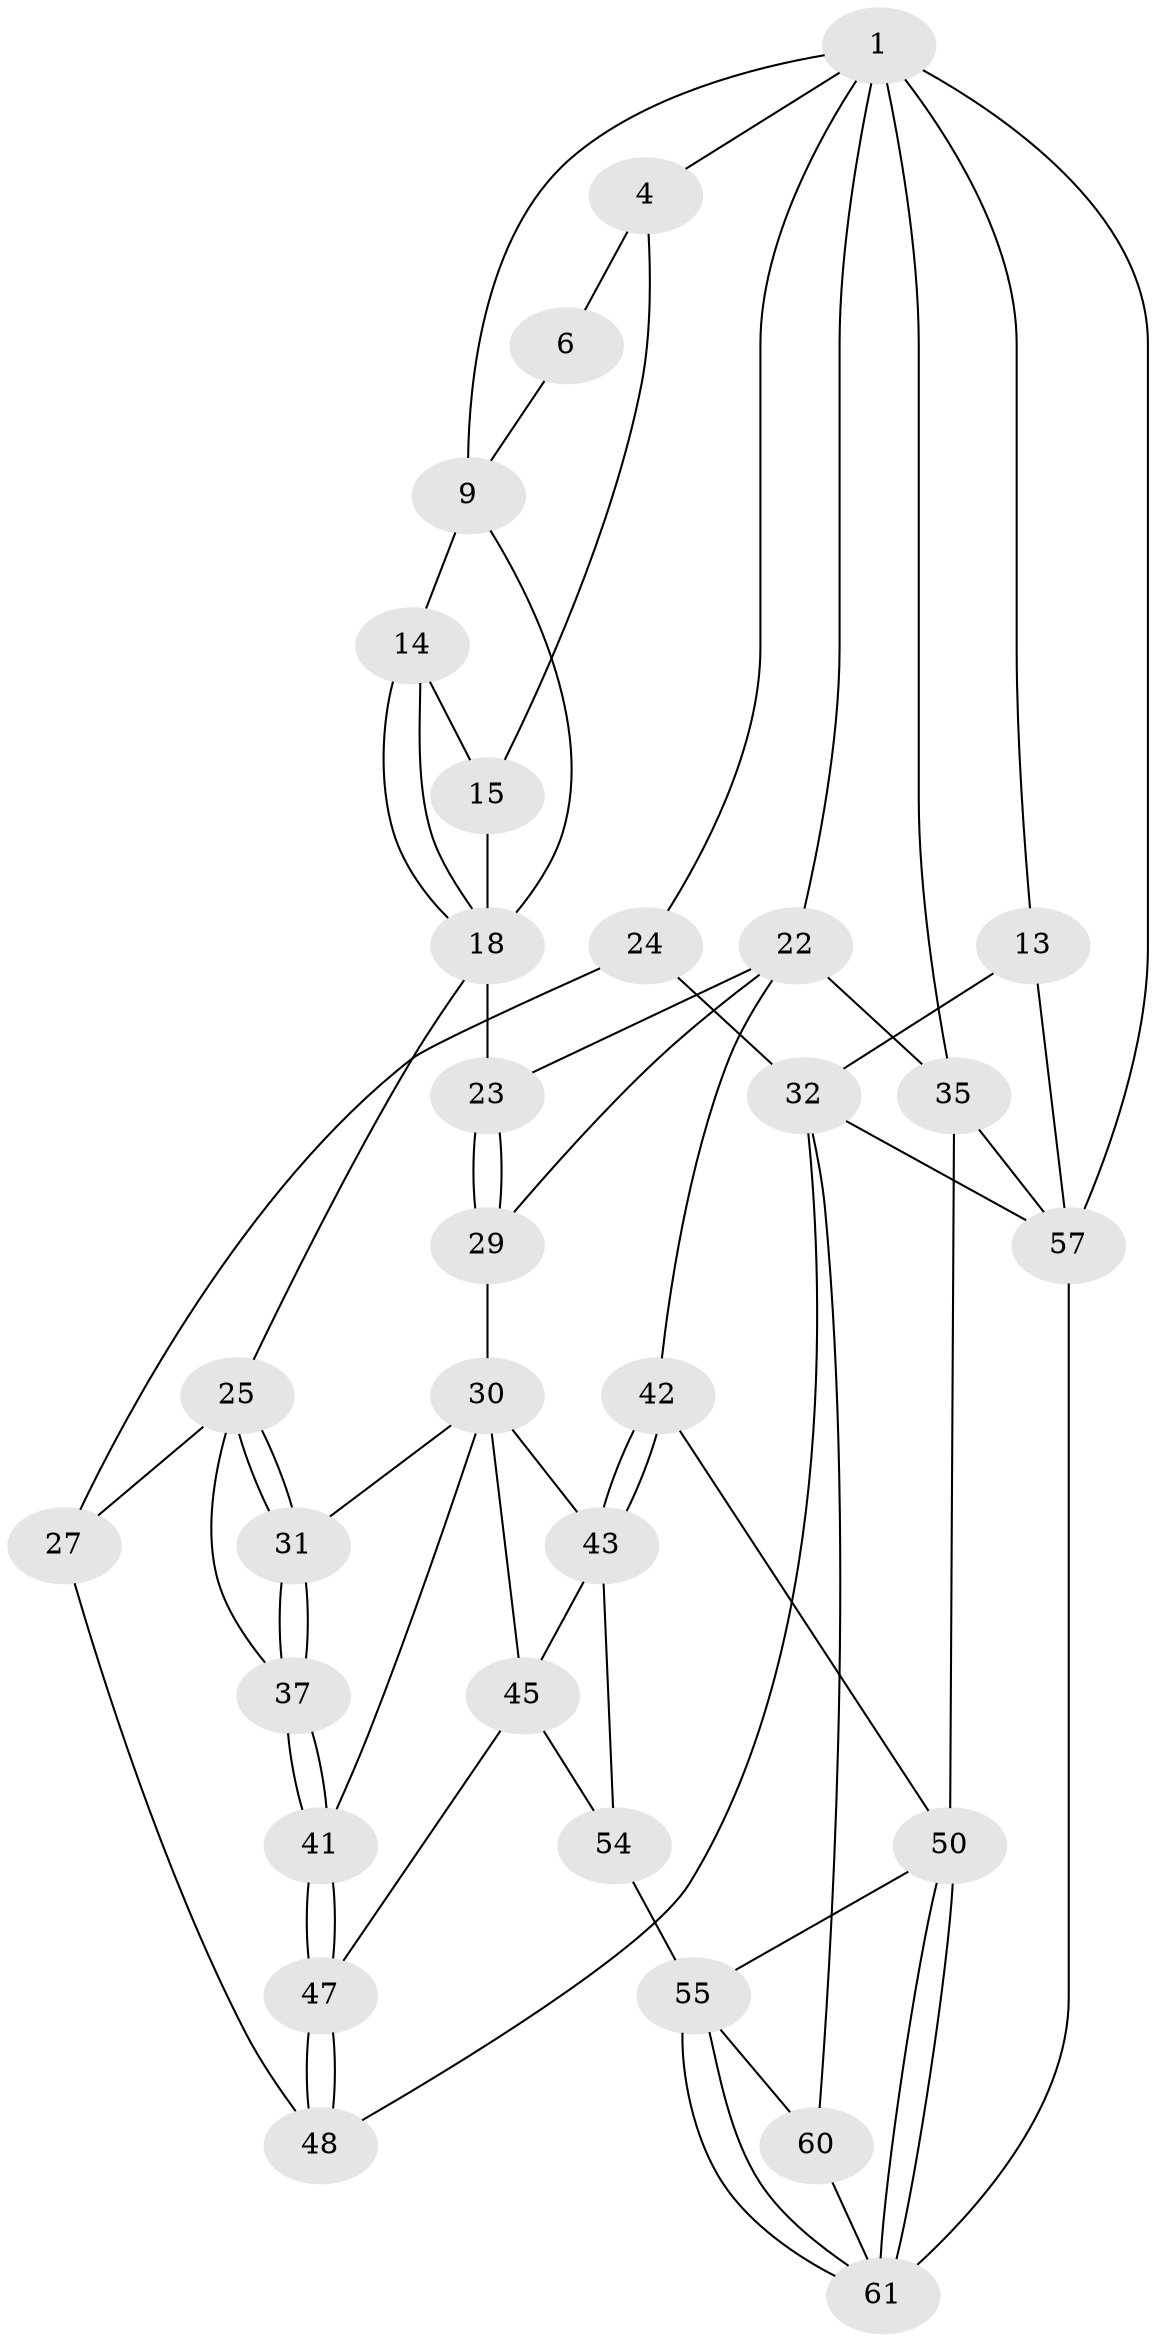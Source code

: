 // original degree distribution, {3: 0.04838709677419355, 6: 0.24193548387096775, 5: 0.46774193548387094, 4: 0.24193548387096775}
// Generated by graph-tools (version 1.1) at 2025/16/03/09/25 04:16:47]
// undirected, 31 vertices, 67 edges
graph export_dot {
graph [start="1"]
  node [color=gray90,style=filled];
  1 [pos="+0.5329959787950754+0",super="+2+7"];
  4 [pos="+0.3268007347441175+0.13954968364302422",super="+5"];
  6 [pos="+0.5225013282386838+0"];
  9 [pos="+0.73936788245847+0.13675850087378363",super="+10"];
  13 [pos="+0+0",super="+33"];
  14 [pos="+0.5796598871927215+0.1490687139061888"];
  15 [pos="+0.5098050794529565+0.14841062100561442",super="+16"];
  18 [pos="+0.5347770547645085+0.2654648765769914",super="+20+19"];
  22 [pos="+0.8908544558187734+0.37141995362305014",super="+34"];
  23 [pos="+0.6971233863498307+0.42628862946964546"];
  24 [pos="+0.18312753527137998+0.3059548657014781",super="+28"];
  25 [pos="+0.4134517282204765+0.40575363638295436",super="+26"];
  27 [pos="+0.15612681565281722+0.5341006396785448",super="+46"];
  29 [pos="+0.6513435264307735+0.48360804585491074"];
  30 [pos="+0.6241076896405209+0.5027287140073046",super="+39"];
  31 [pos="+0.5000469560899993+0.48108107739275524"];
  32 [pos="+0.04883813371115902+0.5275277253779337",super="+52"];
  35 [pos="+1+0.47327328847264544",super="+49"];
  37 [pos="+0.44503433556335786+0.6292178791903321"];
  41 [pos="+0.49563912795118986+0.7004996475627063"];
  42 [pos="+0.7964300518679199+0.7038445989003063"];
  43 [pos="+0.7173884971972663+0.6727749507403351",super="+44"];
  45 [pos="+0.6078457026111712+0.7151530293534677",super="+53"];
  47 [pos="+0.496980959366136+0.7942850640463058"];
  48 [pos="+0.29534142036696864+0.9216849268200621"];
  50 [pos="+0.9621506094790788+0.8290954619292714",super="+51"];
  54 [pos="+0.6273168283733662+0.8363052975583215"];
  55 [pos="+0.7120565940467559+0.8672553653512476",super="+56"];
  57 [pos="+1+1",super="+58"];
  60 [pos="+0.5485152529459507+1"];
  61 [pos="+0.8576373856926258+1",super="+62"];
  1 -- 24;
  1 -- 4;
  1 -- 13 [weight=2];
  1 -- 35;
  1 -- 22;
  1 -- 9;
  1 -- 57;
  4 -- 6;
  4 -- 15 [weight=2];
  6 -- 9;
  9 -- 18;
  9 -- 14;
  13 -- 57 [weight=2];
  13 -- 32;
  14 -- 15;
  14 -- 18;
  14 -- 18;
  15 -- 18;
  18 -- 23;
  18 -- 25;
  22 -- 23;
  22 -- 42;
  22 -- 35;
  22 -- 29;
  23 -- 29;
  23 -- 29;
  24 -- 32;
  24 -- 27;
  25 -- 31;
  25 -- 31;
  25 -- 27 [weight=2];
  25 -- 37;
  27 -- 48;
  29 -- 30;
  30 -- 31;
  30 -- 41;
  30 -- 43;
  30 -- 45;
  31 -- 37;
  31 -- 37;
  32 -- 57;
  32 -- 48;
  32 -- 60;
  35 -- 57;
  35 -- 50;
  37 -- 41;
  37 -- 41;
  41 -- 47;
  41 -- 47;
  42 -- 43;
  42 -- 43;
  42 -- 50;
  43 -- 45;
  43 -- 54;
  45 -- 54;
  45 -- 47;
  47 -- 48;
  47 -- 48;
  50 -- 61;
  50 -- 61;
  50 -- 55;
  54 -- 55;
  55 -- 61;
  55 -- 61;
  55 -- 60;
  57 -- 61;
  60 -- 61;
}
